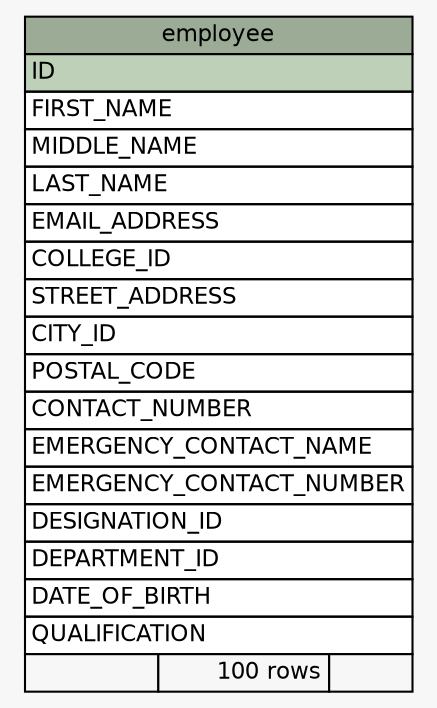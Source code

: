 // dot 2.38.0 on Windows 7 6.1
// SchemaSpy rev 590
digraph "employee" {
  graph [
    rankdir="RL"
    bgcolor="#f7f7f7"
    nodesep="0.18"
    ranksep="0.46"
    fontname="Helvetica"
    fontsize="11"
  ];
  node [
    fontname="Helvetica"
    fontsize="11"
    shape="plaintext"
  ];
  edge [
    arrowsize="0.8"
  ];
  "employee" [
    label=<
    <TABLE BORDER="0" CELLBORDER="1" CELLSPACING="0" BGCOLOR="#ffffff">
      <TR><TD COLSPAN="3" BGCOLOR="#9bab96" ALIGN="CENTER">employee</TD></TR>
      <TR><TD PORT="ID" COLSPAN="3" BGCOLOR="#bed1b8" ALIGN="LEFT">ID</TD></TR>
      <TR><TD PORT="FIRST_NAME" COLSPAN="3" ALIGN="LEFT">FIRST_NAME</TD></TR>
      <TR><TD PORT="MIDDLE_NAME" COLSPAN="3" ALIGN="LEFT">MIDDLE_NAME</TD></TR>
      <TR><TD PORT="LAST_NAME" COLSPAN="3" ALIGN="LEFT">LAST_NAME</TD></TR>
      <TR><TD PORT="EMAIL_ADDRESS" COLSPAN="3" ALIGN="LEFT">EMAIL_ADDRESS</TD></TR>
      <TR><TD PORT="COLLEGE_ID" COLSPAN="3" ALIGN="LEFT">COLLEGE_ID</TD></TR>
      <TR><TD PORT="STREET_ADDRESS" COLSPAN="3" ALIGN="LEFT">STREET_ADDRESS</TD></TR>
      <TR><TD PORT="CITY_ID" COLSPAN="3" ALIGN="LEFT">CITY_ID</TD></TR>
      <TR><TD PORT="POSTAL_CODE" COLSPAN="3" ALIGN="LEFT">POSTAL_CODE</TD></TR>
      <TR><TD PORT="CONTACT_NUMBER" COLSPAN="3" ALIGN="LEFT">CONTACT_NUMBER</TD></TR>
      <TR><TD PORT="EMERGENCY_CONTACT_NAME" COLSPAN="3" ALIGN="LEFT">EMERGENCY_CONTACT_NAME</TD></TR>
      <TR><TD PORT="EMERGENCY_CONTACT_NUMBER" COLSPAN="3" ALIGN="LEFT">EMERGENCY_CONTACT_NUMBER</TD></TR>
      <TR><TD PORT="DESIGNATION_ID" COLSPAN="3" ALIGN="LEFT">DESIGNATION_ID</TD></TR>
      <TR><TD PORT="DEPARTMENT_ID" COLSPAN="3" ALIGN="LEFT">DEPARTMENT_ID</TD></TR>
      <TR><TD PORT="DATE_OF_BIRTH" COLSPAN="3" ALIGN="LEFT">DATE_OF_BIRTH</TD></TR>
      <TR><TD PORT="QUALIFICATION" COLSPAN="3" ALIGN="LEFT">QUALIFICATION</TD></TR>
      <TR><TD ALIGN="LEFT" BGCOLOR="#f7f7f7">  </TD><TD ALIGN="RIGHT" BGCOLOR="#f7f7f7">100 rows</TD><TD ALIGN="RIGHT" BGCOLOR="#f7f7f7">  </TD></TR>
    </TABLE>>
    URL="tables/employee.html"
    tooltip="employee"
  ];
}
